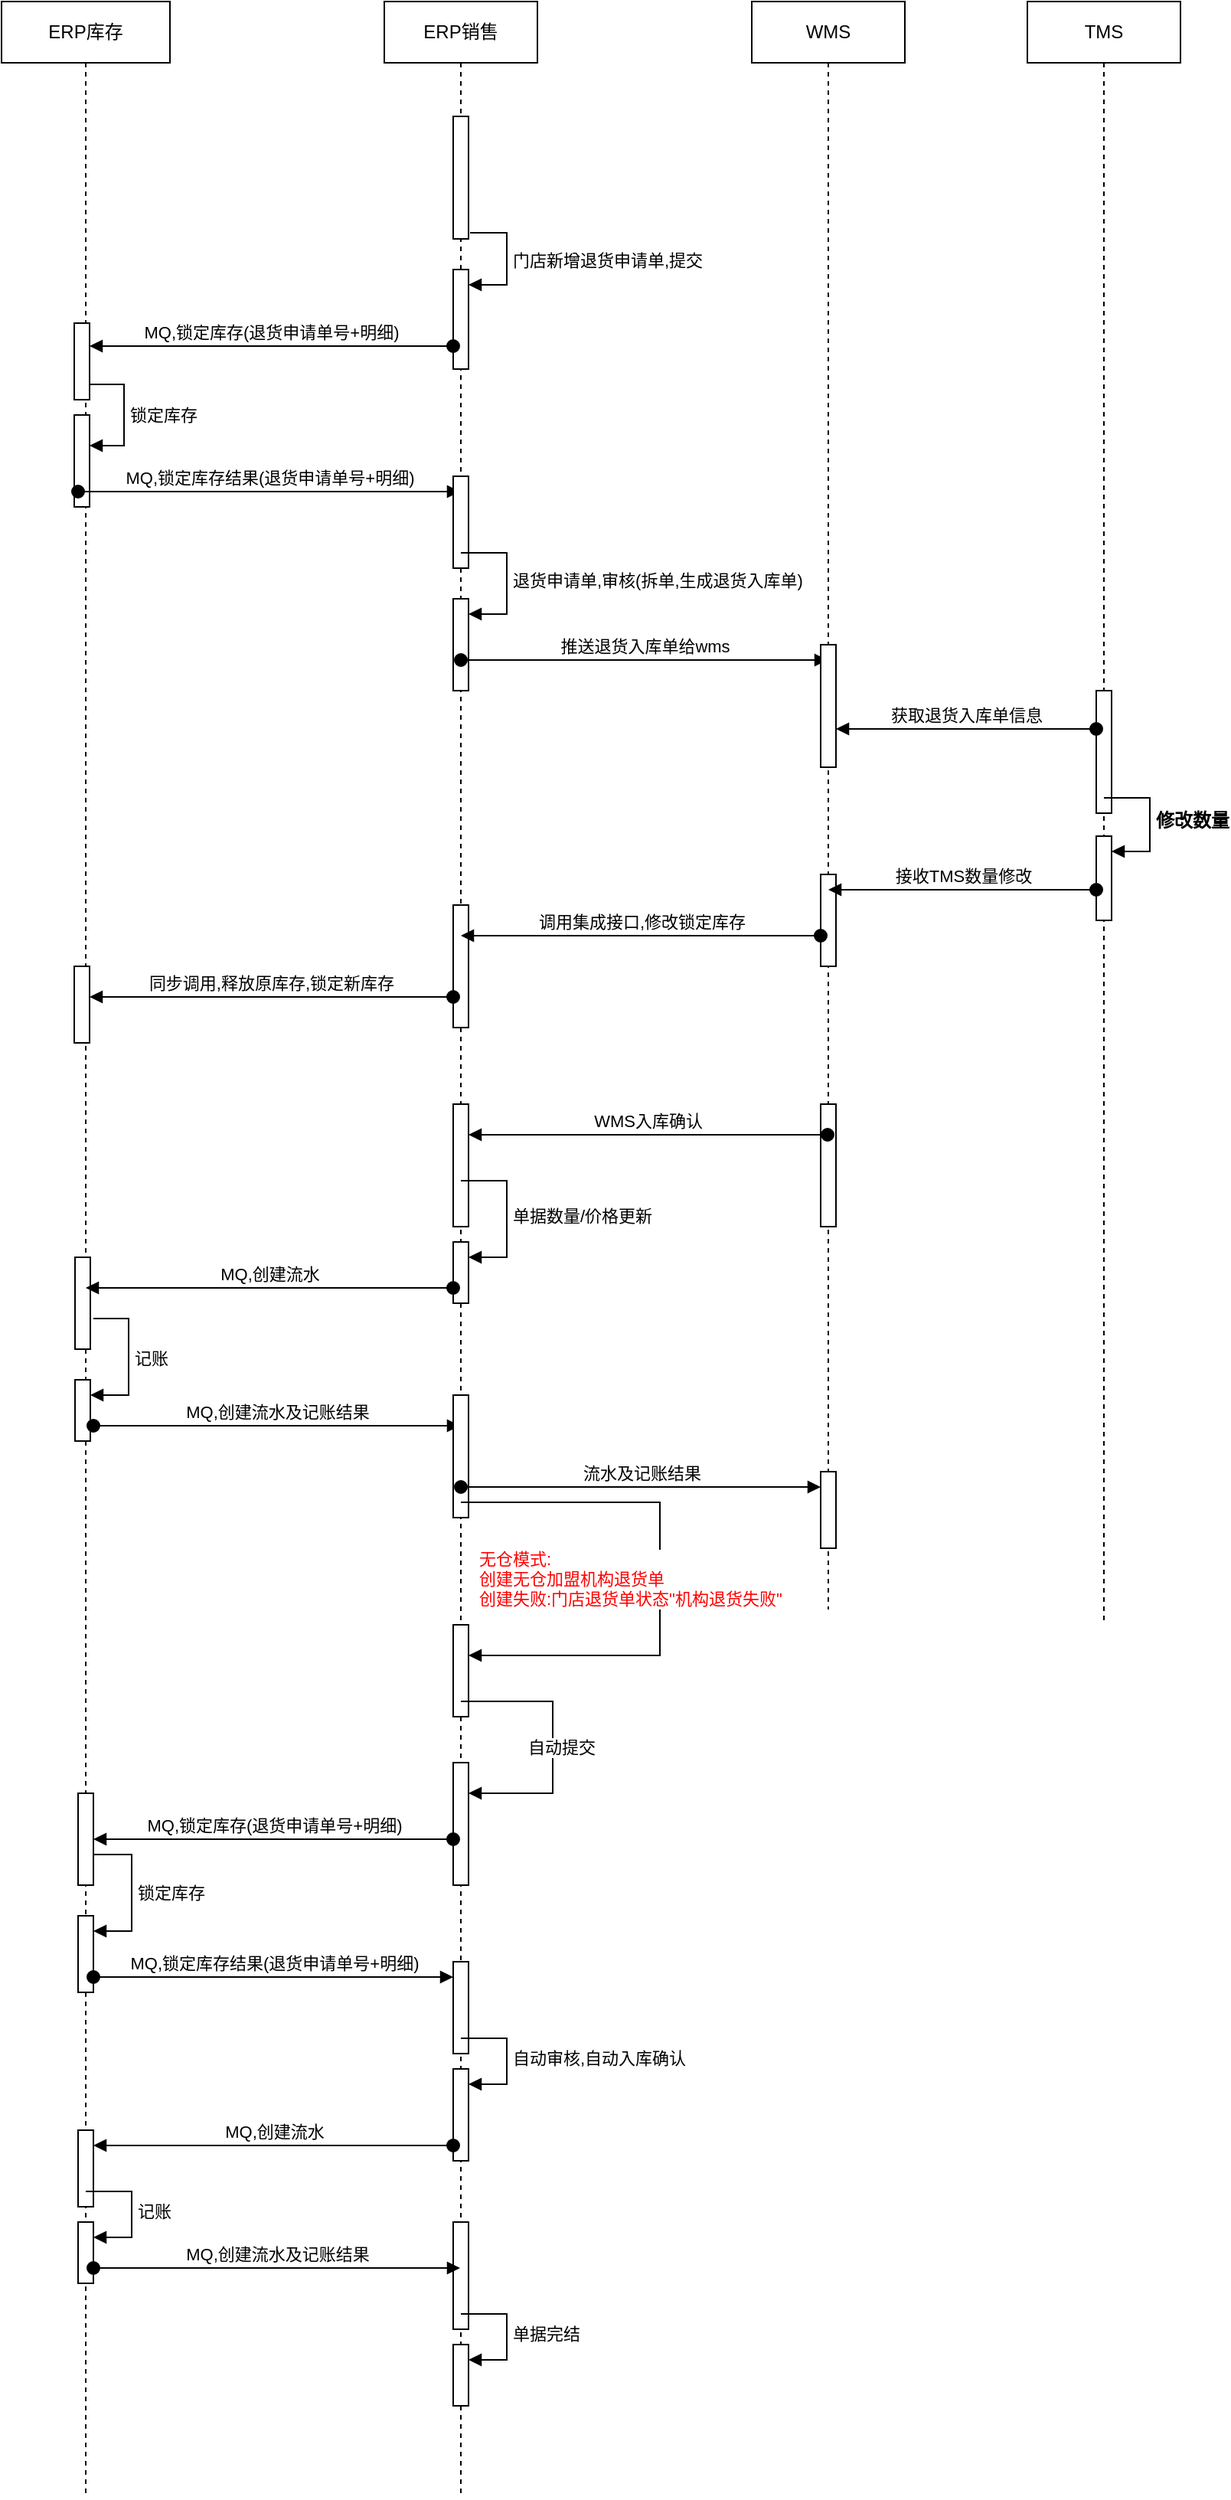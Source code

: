 <mxfile version="21.3.2" type="github">
  <diagram id="prtHgNgQTEPvFCAcTncT" name="Page-1">
    <mxGraphModel dx="2501" dy="756" grid="1" gridSize="10" guides="1" tooltips="1" connect="1" arrows="1" fold="1" page="1" pageScale="1" pageWidth="827" pageHeight="1169" math="0" shadow="0">
      <root>
        <mxCell id="0" />
        <mxCell id="1" parent="0" />
        <mxCell id="2LRA-TsAU7x1MnGm1xn2-22" value="ERP库存" style="shape=umlLifeline;perimeter=lifelinePerimeter;whiteSpace=wrap;html=1;container=1;collapsible=0;recursiveResize=0;outlineConnect=0;" parent="1" vertex="1">
          <mxGeometry x="-810" y="30" width="110" height="1630" as="geometry" />
        </mxCell>
        <mxCell id="2LRA-TsAU7x1MnGm1xn2-34" value="" style="html=1;points=[];perimeter=orthogonalPerimeter;outlineConnect=0;targetShapes=umlLifeline;portConstraint=eastwest;newEdgeStyle={&quot;edgeStyle&quot;:&quot;elbowEdgeStyle&quot;,&quot;elbow&quot;:&quot;vertical&quot;,&quot;curved&quot;:0,&quot;rounded&quot;:0};" parent="2LRA-TsAU7x1MnGm1xn2-22" vertex="1">
          <mxGeometry x="47.5" y="210" width="10" height="50" as="geometry" />
        </mxCell>
        <mxCell id="1s8nKN8N_IV5K6xj3guR-3" value="" style="html=1;points=[];perimeter=orthogonalPerimeter;outlineConnect=0;targetShapes=umlLifeline;portConstraint=eastwest;newEdgeStyle={&quot;edgeStyle&quot;:&quot;elbowEdgeStyle&quot;,&quot;elbow&quot;:&quot;vertical&quot;,&quot;curved&quot;:0,&quot;rounded&quot;:0};" parent="2LRA-TsAU7x1MnGm1xn2-22" vertex="1">
          <mxGeometry x="47.5" y="270" width="10" height="60" as="geometry" />
        </mxCell>
        <mxCell id="1s8nKN8N_IV5K6xj3guR-4" value="锁定库存" style="html=1;align=left;spacingLeft=2;endArrow=block;rounded=0;edgeStyle=orthogonalEdgeStyle;curved=0;rounded=0;" parent="2LRA-TsAU7x1MnGm1xn2-22" source="2LRA-TsAU7x1MnGm1xn2-34" target="1s8nKN8N_IV5K6xj3guR-3" edge="1">
          <mxGeometry relative="1" as="geometry">
            <mxPoint x="50" y="260" as="sourcePoint" />
            <Array as="points">
              <mxPoint x="80" y="250" />
              <mxPoint x="80" y="290" />
            </Array>
          </mxGeometry>
        </mxCell>
        <mxCell id="1s8nKN8N_IV5K6xj3guR-5" value="MQ,锁定库存结果(退货申请单号+明细)" style="html=1;verticalAlign=bottom;startArrow=oval;startFill=1;endArrow=block;startSize=8;edgeStyle=elbowEdgeStyle;elbow=vertical;curved=0;rounded=0;" parent="2LRA-TsAU7x1MnGm1xn2-22" target="2LRA-TsAU7x1MnGm1xn2-23" edge="1">
          <mxGeometry width="60" relative="1" as="geometry">
            <mxPoint x="50" y="320" as="sourcePoint" />
            <mxPoint x="110" y="320" as="targetPoint" />
          </mxGeometry>
        </mxCell>
        <mxCell id="kiLf_85VfcUZ56Lqa5jR-2" value="" style="html=1;points=[];perimeter=orthogonalPerimeter;outlineConnect=0;targetShapes=umlLifeline;portConstraint=eastwest;newEdgeStyle={&quot;edgeStyle&quot;:&quot;elbowEdgeStyle&quot;,&quot;elbow&quot;:&quot;vertical&quot;,&quot;curved&quot;:0,&quot;rounded&quot;:0};" parent="2LRA-TsAU7x1MnGm1xn2-22" vertex="1">
          <mxGeometry x="47.5" y="630" width="10" height="50" as="geometry" />
        </mxCell>
        <mxCell id="kiLf_85VfcUZ56Lqa5jR-9" value="" style="html=1;points=[];perimeter=orthogonalPerimeter;outlineConnect=0;targetShapes=umlLifeline;portConstraint=eastwest;newEdgeStyle={&quot;edgeStyle&quot;:&quot;elbowEdgeStyle&quot;,&quot;elbow&quot;:&quot;vertical&quot;,&quot;curved&quot;:0,&quot;rounded&quot;:0};" parent="2LRA-TsAU7x1MnGm1xn2-22" vertex="1">
          <mxGeometry x="48" y="820" width="10" height="60" as="geometry" />
        </mxCell>
        <mxCell id="kiLf_85VfcUZ56Lqa5jR-11" value="" style="html=1;points=[];perimeter=orthogonalPerimeter;outlineConnect=0;targetShapes=umlLifeline;portConstraint=eastwest;newEdgeStyle={&quot;edgeStyle&quot;:&quot;elbowEdgeStyle&quot;,&quot;elbow&quot;:&quot;vertical&quot;,&quot;curved&quot;:0,&quot;rounded&quot;:0};" parent="2LRA-TsAU7x1MnGm1xn2-22" vertex="1">
          <mxGeometry x="48" y="900" width="10" height="40" as="geometry" />
        </mxCell>
        <mxCell id="kiLf_85VfcUZ56Lqa5jR-12" value="记账" style="html=1;align=left;spacingLeft=2;endArrow=block;rounded=0;edgeStyle=orthogonalEdgeStyle;curved=0;rounded=0;" parent="2LRA-TsAU7x1MnGm1xn2-22" target="kiLf_85VfcUZ56Lqa5jR-11" edge="1">
          <mxGeometry relative="1" as="geometry">
            <mxPoint x="60" y="860" as="sourcePoint" />
            <Array as="points">
              <mxPoint x="83" y="860" />
              <mxPoint x="83" y="910" />
            </Array>
          </mxGeometry>
        </mxCell>
        <mxCell id="kiLf_85VfcUZ56Lqa5jR-14" value="MQ,创建流水及记账结果" style="html=1;verticalAlign=bottom;startArrow=oval;startFill=1;endArrow=block;startSize=8;edgeStyle=elbowEdgeStyle;elbow=vertical;curved=0;rounded=0;" parent="2LRA-TsAU7x1MnGm1xn2-22" target="2LRA-TsAU7x1MnGm1xn2-23" edge="1">
          <mxGeometry width="60" relative="1" as="geometry">
            <mxPoint x="60" y="930" as="sourcePoint" />
            <mxPoint x="120" y="930" as="targetPoint" />
            <Array as="points">
              <mxPoint x="100" y="930" />
            </Array>
          </mxGeometry>
        </mxCell>
        <mxCell id="fuEzcvnG8njI9lDPH7OE-11" value="" style="html=1;points=[];perimeter=orthogonalPerimeter;outlineConnect=0;targetShapes=umlLifeline;portConstraint=eastwest;newEdgeStyle={&quot;edgeStyle&quot;:&quot;elbowEdgeStyle&quot;,&quot;elbow&quot;:&quot;vertical&quot;,&quot;curved&quot;:0,&quot;rounded&quot;:0};" vertex="1" parent="2LRA-TsAU7x1MnGm1xn2-22">
          <mxGeometry x="50" y="1170" width="10" height="60" as="geometry" />
        </mxCell>
        <mxCell id="fuEzcvnG8njI9lDPH7OE-12" value="" style="html=1;points=[];perimeter=orthogonalPerimeter;outlineConnect=0;targetShapes=umlLifeline;portConstraint=eastwest;newEdgeStyle={&quot;edgeStyle&quot;:&quot;elbowEdgeStyle&quot;,&quot;elbow&quot;:&quot;vertical&quot;,&quot;curved&quot;:0,&quot;rounded&quot;:0};" vertex="1" parent="2LRA-TsAU7x1MnGm1xn2-22">
          <mxGeometry x="50" y="1250" width="10" height="50" as="geometry" />
        </mxCell>
        <mxCell id="fuEzcvnG8njI9lDPH7OE-13" value="锁定库存" style="html=1;align=left;spacingLeft=2;endArrow=block;rounded=0;edgeStyle=orthogonalEdgeStyle;curved=0;rounded=0;" edge="1" target="fuEzcvnG8njI9lDPH7OE-12" parent="2LRA-TsAU7x1MnGm1xn2-22" source="fuEzcvnG8njI9lDPH7OE-11">
          <mxGeometry relative="1" as="geometry">
            <mxPoint x="55" y="1230" as="sourcePoint" />
            <Array as="points">
              <mxPoint x="85" y="1210" />
              <mxPoint x="85" y="1260" />
            </Array>
          </mxGeometry>
        </mxCell>
        <mxCell id="fuEzcvnG8njI9lDPH7OE-19" value="" style="html=1;points=[];perimeter=orthogonalPerimeter;outlineConnect=0;targetShapes=umlLifeline;portConstraint=eastwest;newEdgeStyle={&quot;edgeStyle&quot;:&quot;elbowEdgeStyle&quot;,&quot;elbow&quot;:&quot;vertical&quot;,&quot;curved&quot;:0,&quot;rounded&quot;:0};" vertex="1" parent="2LRA-TsAU7x1MnGm1xn2-22">
          <mxGeometry x="50" y="1390" width="10" height="50" as="geometry" />
        </mxCell>
        <mxCell id="fuEzcvnG8njI9lDPH7OE-21" value="" style="html=1;points=[];perimeter=orthogonalPerimeter;outlineConnect=0;targetShapes=umlLifeline;portConstraint=eastwest;newEdgeStyle={&quot;edgeStyle&quot;:&quot;elbowEdgeStyle&quot;,&quot;elbow&quot;:&quot;vertical&quot;,&quot;curved&quot;:0,&quot;rounded&quot;:0};" vertex="1" parent="2LRA-TsAU7x1MnGm1xn2-22">
          <mxGeometry x="50" y="1450" width="10" height="40" as="geometry" />
        </mxCell>
        <mxCell id="fuEzcvnG8njI9lDPH7OE-22" value="记账" style="html=1;align=left;spacingLeft=2;endArrow=block;rounded=0;edgeStyle=orthogonalEdgeStyle;curved=0;rounded=0;" edge="1" target="fuEzcvnG8njI9lDPH7OE-21" parent="2LRA-TsAU7x1MnGm1xn2-22">
          <mxGeometry relative="1" as="geometry">
            <mxPoint x="55" y="1430" as="sourcePoint" />
            <Array as="points">
              <mxPoint x="85" y="1460" />
            </Array>
          </mxGeometry>
        </mxCell>
        <mxCell id="2LRA-TsAU7x1MnGm1xn2-23" value="ERP销售" style="shape=umlLifeline;perimeter=lifelinePerimeter;whiteSpace=wrap;html=1;container=1;collapsible=0;recursiveResize=0;outlineConnect=0;" parent="1" vertex="1">
          <mxGeometry x="-560" y="30" width="100" height="1630" as="geometry" />
        </mxCell>
        <mxCell id="2LRA-TsAU7x1MnGm1xn2-37" value="" style="html=1;points=[];perimeter=orthogonalPerimeter;outlineConnect=0;targetShapes=umlLifeline;portConstraint=eastwest;newEdgeStyle={&quot;edgeStyle&quot;:&quot;elbowEdgeStyle&quot;,&quot;elbow&quot;:&quot;vertical&quot;,&quot;curved&quot;:0,&quot;rounded&quot;:0};" parent="2LRA-TsAU7x1MnGm1xn2-23" vertex="1">
          <mxGeometry x="45" y="75" width="10" height="80" as="geometry" />
        </mxCell>
        <mxCell id="2LRA-TsAU7x1MnGm1xn2-41" value="" style="html=1;points=[];perimeter=orthogonalPerimeter;outlineConnect=0;targetShapes=umlLifeline;portConstraint=eastwest;newEdgeStyle={&quot;edgeStyle&quot;:&quot;elbowEdgeStyle&quot;,&quot;elbow&quot;:&quot;vertical&quot;,&quot;curved&quot;:0,&quot;rounded&quot;:0};" parent="2LRA-TsAU7x1MnGm1xn2-23" vertex="1">
          <mxGeometry x="45" y="175" width="10" height="65" as="geometry" />
        </mxCell>
        <mxCell id="2LRA-TsAU7x1MnGm1xn2-42" value="门店新增退货申请单,提交" style="html=1;align=left;spacingLeft=2;endArrow=block;rounded=0;edgeStyle=orthogonalEdgeStyle;curved=0;rounded=0;exitX=1.1;exitY=0.95;exitDx=0;exitDy=0;exitPerimeter=0;" parent="2LRA-TsAU7x1MnGm1xn2-23" source="2LRA-TsAU7x1MnGm1xn2-37" target="2LRA-TsAU7x1MnGm1xn2-41" edge="1">
          <mxGeometry x="0.012" relative="1" as="geometry">
            <mxPoint x="50" y="155" as="sourcePoint" />
            <Array as="points">
              <mxPoint x="80" y="151" />
              <mxPoint x="80" y="185" />
            </Array>
            <mxPoint as="offset" />
          </mxGeometry>
        </mxCell>
        <mxCell id="2LRA-TsAU7x1MnGm1xn2-75" value="" style="html=1;points=[];perimeter=orthogonalPerimeter;outlineConnect=0;targetShapes=umlLifeline;portConstraint=eastwest;newEdgeStyle={&quot;edgeStyle&quot;:&quot;elbowEdgeStyle&quot;,&quot;elbow&quot;:&quot;vertical&quot;,&quot;curved&quot;:0,&quot;rounded&quot;:0};" parent="2LRA-TsAU7x1MnGm1xn2-23" vertex="1">
          <mxGeometry x="45" y="310" width="10" height="60" as="geometry" />
        </mxCell>
        <mxCell id="1s8nKN8N_IV5K6xj3guR-6" value="" style="html=1;points=[];perimeter=orthogonalPerimeter;outlineConnect=0;targetShapes=umlLifeline;portConstraint=eastwest;newEdgeStyle={&quot;edgeStyle&quot;:&quot;elbowEdgeStyle&quot;,&quot;elbow&quot;:&quot;vertical&quot;,&quot;curved&quot;:0,&quot;rounded&quot;:0};" parent="2LRA-TsAU7x1MnGm1xn2-23" vertex="1">
          <mxGeometry x="45" y="390" width="10" height="60" as="geometry" />
        </mxCell>
        <mxCell id="1s8nKN8N_IV5K6xj3guR-7" value="退货申请单,审核(拆单,生成退货入库单)" style="html=1;align=left;spacingLeft=2;endArrow=block;rounded=0;edgeStyle=orthogonalEdgeStyle;curved=0;rounded=0;" parent="2LRA-TsAU7x1MnGm1xn2-23" target="1s8nKN8N_IV5K6xj3guR-6" edge="1">
          <mxGeometry relative="1" as="geometry">
            <mxPoint x="50" y="360" as="sourcePoint" />
            <Array as="points">
              <mxPoint x="80" y="360" />
              <mxPoint x="80" y="400" />
            </Array>
          </mxGeometry>
        </mxCell>
        <mxCell id="1s8nKN8N_IV5K6xj3guR-9" value="推送退货入库单给wms" style="html=1;verticalAlign=bottom;startArrow=oval;startFill=1;endArrow=block;startSize=8;edgeStyle=elbowEdgeStyle;elbow=vertical;curved=0;rounded=0;" parent="2LRA-TsAU7x1MnGm1xn2-23" target="2LRA-TsAU7x1MnGm1xn2-24" edge="1">
          <mxGeometry width="60" relative="1" as="geometry">
            <mxPoint x="50" y="430" as="sourcePoint" />
            <mxPoint x="110" y="430" as="targetPoint" />
          </mxGeometry>
        </mxCell>
        <mxCell id="1s8nKN8N_IV5K6xj3guR-17" value="" style="html=1;points=[];perimeter=orthogonalPerimeter;outlineConnect=0;targetShapes=umlLifeline;portConstraint=eastwest;newEdgeStyle={&quot;edgeStyle&quot;:&quot;elbowEdgeStyle&quot;,&quot;elbow&quot;:&quot;vertical&quot;,&quot;curved&quot;:0,&quot;rounded&quot;:0};" parent="2LRA-TsAU7x1MnGm1xn2-23" vertex="1">
          <mxGeometry x="45" y="590" width="10" height="80" as="geometry" />
        </mxCell>
        <mxCell id="kiLf_85VfcUZ56Lqa5jR-5" value="" style="html=1;points=[];perimeter=orthogonalPerimeter;outlineConnect=0;targetShapes=umlLifeline;portConstraint=eastwest;newEdgeStyle={&quot;edgeStyle&quot;:&quot;elbowEdgeStyle&quot;,&quot;elbow&quot;:&quot;vertical&quot;,&quot;curved&quot;:0,&quot;rounded&quot;:0};" parent="2LRA-TsAU7x1MnGm1xn2-23" vertex="1">
          <mxGeometry x="45" y="720" width="10" height="80" as="geometry" />
        </mxCell>
        <mxCell id="kiLf_85VfcUZ56Lqa5jR-7" value="" style="html=1;points=[];perimeter=orthogonalPerimeter;outlineConnect=0;targetShapes=umlLifeline;portConstraint=eastwest;newEdgeStyle={&quot;edgeStyle&quot;:&quot;elbowEdgeStyle&quot;,&quot;elbow&quot;:&quot;vertical&quot;,&quot;curved&quot;:0,&quot;rounded&quot;:0};" parent="2LRA-TsAU7x1MnGm1xn2-23" vertex="1">
          <mxGeometry x="45" y="810" width="10" height="40" as="geometry" />
        </mxCell>
        <mxCell id="kiLf_85VfcUZ56Lqa5jR-8" value="单据数量/价格更新" style="html=1;align=left;spacingLeft=2;endArrow=block;rounded=0;edgeStyle=orthogonalEdgeStyle;curved=0;rounded=0;" parent="2LRA-TsAU7x1MnGm1xn2-23" target="kiLf_85VfcUZ56Lqa5jR-7" edge="1">
          <mxGeometry relative="1" as="geometry">
            <mxPoint x="50" y="770" as="sourcePoint" />
            <Array as="points">
              <mxPoint x="50" y="770" />
              <mxPoint x="80" y="770" />
              <mxPoint x="80" y="820" />
            </Array>
          </mxGeometry>
        </mxCell>
        <mxCell id="kiLf_85VfcUZ56Lqa5jR-13" value="" style="html=1;points=[];perimeter=orthogonalPerimeter;outlineConnect=0;targetShapes=umlLifeline;portConstraint=eastwest;newEdgeStyle={&quot;edgeStyle&quot;:&quot;elbowEdgeStyle&quot;,&quot;elbow&quot;:&quot;vertical&quot;,&quot;curved&quot;:0,&quot;rounded&quot;:0};" parent="2LRA-TsAU7x1MnGm1xn2-23" vertex="1">
          <mxGeometry x="45" y="910" width="10" height="80" as="geometry" />
        </mxCell>
        <mxCell id="fuEzcvnG8njI9lDPH7OE-1" value="" style="html=1;points=[];perimeter=orthogonalPerimeter;outlineConnect=0;targetShapes=umlLifeline;portConstraint=eastwest;newEdgeStyle={&quot;edgeStyle&quot;:&quot;elbowEdgeStyle&quot;,&quot;elbow&quot;:&quot;vertical&quot;,&quot;curved&quot;:0,&quot;rounded&quot;:0};" vertex="1" parent="2LRA-TsAU7x1MnGm1xn2-23">
          <mxGeometry x="45" y="1060" width="10" height="60" as="geometry" />
        </mxCell>
        <mxCell id="fuEzcvnG8njI9lDPH7OE-2" value="" style="html=1;align=left;spacingLeft=2;endArrow=block;rounded=0;edgeStyle=orthogonalEdgeStyle;curved=0;rounded=0;" edge="1" target="fuEzcvnG8njI9lDPH7OE-1" parent="2LRA-TsAU7x1MnGm1xn2-23">
          <mxGeometry relative="1" as="geometry">
            <mxPoint x="50" y="980" as="sourcePoint" />
            <Array as="points">
              <mxPoint x="180" y="980" />
              <mxPoint x="180" y="1080" />
            </Array>
          </mxGeometry>
        </mxCell>
        <mxCell id="fuEzcvnG8njI9lDPH7OE-3" value="&lt;div style=&quot;&quot;&gt;&lt;font color=&quot;#ff0000&quot;&gt;无仓模式:&lt;/font&gt;&lt;/div&gt;&lt;div style=&quot;&quot;&gt;&lt;font color=&quot;#ff0000&quot;&gt;创建无仓加盟机构退货单&lt;/font&gt;&lt;/div&gt;&lt;div style=&quot;&quot;&gt;&lt;font color=&quot;#ff0000&quot;&gt;创建失败:门店退货单状态&quot;机构退货失败&quot;&lt;/font&gt;&lt;/div&gt;" style="edgeLabel;html=1;align=left;verticalAlign=middle;resizable=0;points=[];" vertex="1" connectable="0" parent="fuEzcvnG8njI9lDPH7OE-2">
          <mxGeometry x="0.277" y="1" relative="1" as="geometry">
            <mxPoint x="-121" y="-47" as="offset" />
          </mxGeometry>
        </mxCell>
        <mxCell id="fuEzcvnG8njI9lDPH7OE-4" value="" style="html=1;points=[];perimeter=orthogonalPerimeter;outlineConnect=0;targetShapes=umlLifeline;portConstraint=eastwest;newEdgeStyle={&quot;edgeStyle&quot;:&quot;elbowEdgeStyle&quot;,&quot;elbow&quot;:&quot;vertical&quot;,&quot;curved&quot;:0,&quot;rounded&quot;:0};" vertex="1" parent="2LRA-TsAU7x1MnGm1xn2-23">
          <mxGeometry x="45" y="1150" width="10" height="80" as="geometry" />
        </mxCell>
        <mxCell id="fuEzcvnG8njI9lDPH7OE-5" value="自动提交" style="html=1;align=left;spacingLeft=2;endArrow=block;rounded=0;edgeStyle=orthogonalEdgeStyle;curved=0;rounded=0;" edge="1" target="fuEzcvnG8njI9lDPH7OE-4" parent="2LRA-TsAU7x1MnGm1xn2-23">
          <mxGeometry x="0.028" y="-20" relative="1" as="geometry">
            <mxPoint x="50" y="1110" as="sourcePoint" />
            <Array as="points">
              <mxPoint x="110" y="1110" />
              <mxPoint x="110" y="1170" />
            </Array>
            <mxPoint as="offset" />
          </mxGeometry>
        </mxCell>
        <mxCell id="fuEzcvnG8njI9lDPH7OE-15" value="" style="html=1;points=[];perimeter=orthogonalPerimeter;outlineConnect=0;targetShapes=umlLifeline;portConstraint=eastwest;newEdgeStyle={&quot;edgeStyle&quot;:&quot;elbowEdgeStyle&quot;,&quot;elbow&quot;:&quot;vertical&quot;,&quot;curved&quot;:0,&quot;rounded&quot;:0};" vertex="1" parent="2LRA-TsAU7x1MnGm1xn2-23">
          <mxGeometry x="45" y="1280" width="10" height="60" as="geometry" />
        </mxCell>
        <mxCell id="fuEzcvnG8njI9lDPH7OE-17" value="" style="html=1;points=[];perimeter=orthogonalPerimeter;outlineConnect=0;targetShapes=umlLifeline;portConstraint=eastwest;newEdgeStyle={&quot;edgeStyle&quot;:&quot;elbowEdgeStyle&quot;,&quot;elbow&quot;:&quot;vertical&quot;,&quot;curved&quot;:0,&quot;rounded&quot;:0};" vertex="1" parent="2LRA-TsAU7x1MnGm1xn2-23">
          <mxGeometry x="45" y="1350" width="10" height="60" as="geometry" />
        </mxCell>
        <mxCell id="fuEzcvnG8njI9lDPH7OE-18" value="自动审核,自动入库确认" style="html=1;align=left;spacingLeft=2;endArrow=block;rounded=0;edgeStyle=orthogonalEdgeStyle;curved=0;rounded=0;" edge="1" target="fuEzcvnG8njI9lDPH7OE-17" parent="2LRA-TsAU7x1MnGm1xn2-23">
          <mxGeometry relative="1" as="geometry">
            <mxPoint x="50" y="1330" as="sourcePoint" />
            <Array as="points">
              <mxPoint x="80" y="1360" />
            </Array>
          </mxGeometry>
        </mxCell>
        <mxCell id="fuEzcvnG8njI9lDPH7OE-23" value="" style="html=1;points=[];perimeter=orthogonalPerimeter;outlineConnect=0;targetShapes=umlLifeline;portConstraint=eastwest;newEdgeStyle={&quot;edgeStyle&quot;:&quot;elbowEdgeStyle&quot;,&quot;elbow&quot;:&quot;vertical&quot;,&quot;curved&quot;:0,&quot;rounded&quot;:0};" vertex="1" parent="2LRA-TsAU7x1MnGm1xn2-23">
          <mxGeometry x="45" y="1450" width="10" height="70" as="geometry" />
        </mxCell>
        <mxCell id="fuEzcvnG8njI9lDPH7OE-25" value="" style="html=1;points=[];perimeter=orthogonalPerimeter;outlineConnect=0;targetShapes=umlLifeline;portConstraint=eastwest;newEdgeStyle={&quot;edgeStyle&quot;:&quot;elbowEdgeStyle&quot;,&quot;elbow&quot;:&quot;vertical&quot;,&quot;curved&quot;:0,&quot;rounded&quot;:0};" vertex="1" parent="2LRA-TsAU7x1MnGm1xn2-23">
          <mxGeometry x="45" y="1530" width="10" height="40" as="geometry" />
        </mxCell>
        <mxCell id="fuEzcvnG8njI9lDPH7OE-26" value="单据完结" style="html=1;align=left;spacingLeft=2;endArrow=block;rounded=0;edgeStyle=orthogonalEdgeStyle;curved=0;rounded=0;" edge="1" target="fuEzcvnG8njI9lDPH7OE-25" parent="2LRA-TsAU7x1MnGm1xn2-23">
          <mxGeometry relative="1" as="geometry">
            <mxPoint x="50" y="1510" as="sourcePoint" />
            <Array as="points">
              <mxPoint x="80" y="1540" />
            </Array>
          </mxGeometry>
        </mxCell>
        <mxCell id="2LRA-TsAU7x1MnGm1xn2-24" value="WMS" style="shape=umlLifeline;perimeter=lifelinePerimeter;whiteSpace=wrap;html=1;container=1;collapsible=0;recursiveResize=0;outlineConnect=0;" parent="1" vertex="1">
          <mxGeometry x="-320" y="30" width="100" height="1050" as="geometry" />
        </mxCell>
        <mxCell id="1s8nKN8N_IV5K6xj3guR-8" value="" style="html=1;points=[];perimeter=orthogonalPerimeter;outlineConnect=0;targetShapes=umlLifeline;portConstraint=eastwest;newEdgeStyle={&quot;edgeStyle&quot;:&quot;elbowEdgeStyle&quot;,&quot;elbow&quot;:&quot;vertical&quot;,&quot;curved&quot;:0,&quot;rounded&quot;:0};" parent="2LRA-TsAU7x1MnGm1xn2-24" vertex="1">
          <mxGeometry x="45" y="420" width="10" height="80" as="geometry" />
        </mxCell>
        <mxCell id="1s8nKN8N_IV5K6xj3guR-15" value="" style="html=1;points=[];perimeter=orthogonalPerimeter;outlineConnect=0;targetShapes=umlLifeline;portConstraint=eastwest;newEdgeStyle={&quot;edgeStyle&quot;:&quot;elbowEdgeStyle&quot;,&quot;elbow&quot;:&quot;vertical&quot;,&quot;curved&quot;:0,&quot;rounded&quot;:0};" parent="2LRA-TsAU7x1MnGm1xn2-24" vertex="1">
          <mxGeometry x="45" y="570" width="10" height="60" as="geometry" />
        </mxCell>
        <mxCell id="kiLf_85VfcUZ56Lqa5jR-4" value="" style="html=1;points=[];perimeter=orthogonalPerimeter;outlineConnect=0;targetShapes=umlLifeline;portConstraint=eastwest;newEdgeStyle={&quot;edgeStyle&quot;:&quot;elbowEdgeStyle&quot;,&quot;elbow&quot;:&quot;vertical&quot;,&quot;curved&quot;:0,&quot;rounded&quot;:0};" parent="2LRA-TsAU7x1MnGm1xn2-24" vertex="1">
          <mxGeometry x="45" y="720" width="10" height="80" as="geometry" />
        </mxCell>
        <mxCell id="kiLf_85VfcUZ56Lqa5jR-15" value="" style="html=1;points=[];perimeter=orthogonalPerimeter;outlineConnect=0;targetShapes=umlLifeline;portConstraint=eastwest;newEdgeStyle={&quot;edgeStyle&quot;:&quot;elbowEdgeStyle&quot;,&quot;elbow&quot;:&quot;vertical&quot;,&quot;curved&quot;:0,&quot;rounded&quot;:0};" parent="2LRA-TsAU7x1MnGm1xn2-24" vertex="1">
          <mxGeometry x="45" y="960" width="10" height="50" as="geometry" />
        </mxCell>
        <mxCell id="2LRA-TsAU7x1MnGm1xn2-32" value="TMS" style="shape=umlLifeline;perimeter=lifelinePerimeter;whiteSpace=wrap;html=1;container=1;collapsible=0;recursiveResize=0;outlineConnect=0;" parent="1" vertex="1">
          <mxGeometry x="-140" y="30" width="100" height="1060" as="geometry" />
        </mxCell>
        <mxCell id="1s8nKN8N_IV5K6xj3guR-10" value="" style="html=1;points=[];perimeter=orthogonalPerimeter;outlineConnect=0;targetShapes=umlLifeline;portConstraint=eastwest;newEdgeStyle={&quot;edgeStyle&quot;:&quot;elbowEdgeStyle&quot;,&quot;elbow&quot;:&quot;vertical&quot;,&quot;curved&quot;:0,&quot;rounded&quot;:0};" parent="2LRA-TsAU7x1MnGm1xn2-32" vertex="1">
          <mxGeometry x="45" y="450" width="10" height="80" as="geometry" />
        </mxCell>
        <mxCell id="1s8nKN8N_IV5K6xj3guR-13" value="" style="html=1;points=[];perimeter=orthogonalPerimeter;outlineConnect=0;targetShapes=umlLifeline;portConstraint=eastwest;newEdgeStyle={&quot;edgeStyle&quot;:&quot;elbowEdgeStyle&quot;,&quot;elbow&quot;:&quot;vertical&quot;,&quot;curved&quot;:0,&quot;rounded&quot;:0};" parent="2LRA-TsAU7x1MnGm1xn2-32" vertex="1">
          <mxGeometry x="45" y="545" width="10" height="55" as="geometry" />
        </mxCell>
        <mxCell id="1s8nKN8N_IV5K6xj3guR-14" value="&lt;b&gt;&lt;font style=&quot;font-size: 12px;&quot;&gt;修改数量&lt;/font&gt;&lt;/b&gt;" style="html=1;align=left;spacingLeft=2;endArrow=block;rounded=0;edgeStyle=orthogonalEdgeStyle;curved=0;rounded=0;" parent="2LRA-TsAU7x1MnGm1xn2-32" target="1s8nKN8N_IV5K6xj3guR-13" edge="1">
          <mxGeometry relative="1" as="geometry">
            <mxPoint x="50" y="520" as="sourcePoint" />
            <Array as="points">
              <mxPoint x="80" y="555" />
            </Array>
          </mxGeometry>
        </mxCell>
        <mxCell id="1s8nKN8N_IV5K6xj3guR-1" value="MQ,锁定库存(退货申请单号+明细)" style="html=1;verticalAlign=bottom;startArrow=oval;startFill=1;endArrow=block;startSize=8;edgeStyle=elbowEdgeStyle;elbow=vertical;curved=0;rounded=0;" parent="1" source="2LRA-TsAU7x1MnGm1xn2-41" target="2LRA-TsAU7x1MnGm1xn2-34" edge="1">
          <mxGeometry width="60" relative="1" as="geometry">
            <mxPoint x="-670" y="290" as="sourcePoint" />
            <mxPoint x="-610" y="290" as="targetPoint" />
          </mxGeometry>
        </mxCell>
        <mxCell id="1s8nKN8N_IV5K6xj3guR-11" value="获取退货入库单信息" style="html=1;verticalAlign=bottom;startArrow=oval;startFill=1;endArrow=block;startSize=8;edgeStyle=elbowEdgeStyle;elbow=vertical;curved=0;rounded=0;" parent="1" source="1s8nKN8N_IV5K6xj3guR-10" target="1s8nKN8N_IV5K6xj3guR-8" edge="1">
          <mxGeometry width="60" relative="1" as="geometry">
            <mxPoint x="-110" y="580" as="sourcePoint" />
            <mxPoint x="-50" y="580" as="targetPoint" />
          </mxGeometry>
        </mxCell>
        <mxCell id="1s8nKN8N_IV5K6xj3guR-16" value="接收TMS数量修改" style="html=1;verticalAlign=bottom;startArrow=oval;startFill=1;endArrow=block;startSize=8;edgeStyle=elbowEdgeStyle;elbow=vertical;curved=0;rounded=0;" parent="1" source="1s8nKN8N_IV5K6xj3guR-13" target="2LRA-TsAU7x1MnGm1xn2-24" edge="1">
          <mxGeometry width="60" relative="1" as="geometry">
            <mxPoint x="-10" y="610" as="sourcePoint" />
            <mxPoint x="-60" y="700" as="targetPoint" />
            <Array as="points">
              <mxPoint x="-100" y="610" />
            </Array>
          </mxGeometry>
        </mxCell>
        <mxCell id="kiLf_85VfcUZ56Lqa5jR-1" value="调用集成接口,修改锁定库存" style="html=1;verticalAlign=bottom;startArrow=oval;startFill=1;endArrow=block;startSize=8;edgeStyle=elbowEdgeStyle;elbow=vertical;curved=0;rounded=0;" parent="1" source="1s8nKN8N_IV5K6xj3guR-15" target="2LRA-TsAU7x1MnGm1xn2-23" edge="1">
          <mxGeometry width="60" relative="1" as="geometry">
            <mxPoint x="-370" y="760" as="sourcePoint" />
            <mxPoint x="-310" y="760" as="targetPoint" />
            <Array as="points">
              <mxPoint x="-320" y="640" />
            </Array>
          </mxGeometry>
        </mxCell>
        <mxCell id="kiLf_85VfcUZ56Lqa5jR-3" value="同步调用,释放原库存,锁定新库存" style="html=1;verticalAlign=bottom;startArrow=oval;startFill=1;endArrow=block;startSize=8;edgeStyle=elbowEdgeStyle;elbow=vertical;curved=0;rounded=0;" parent="1" source="1s8nKN8N_IV5K6xj3guR-17" target="kiLf_85VfcUZ56Lqa5jR-2" edge="1">
          <mxGeometry width="60" relative="1" as="geometry">
            <mxPoint x="-650" y="770" as="sourcePoint" />
            <mxPoint x="-590" y="770" as="targetPoint" />
            <Array as="points">
              <mxPoint x="-650" y="680" />
              <mxPoint x="-660" y="710" />
            </Array>
          </mxGeometry>
        </mxCell>
        <mxCell id="kiLf_85VfcUZ56Lqa5jR-6" value="WMS入库确认" style="html=1;verticalAlign=bottom;startArrow=oval;startFill=1;endArrow=block;startSize=8;edgeStyle=elbowEdgeStyle;elbow=vertical;curved=0;rounded=0;" parent="1" source="2LRA-TsAU7x1MnGm1xn2-24" target="kiLf_85VfcUZ56Lqa5jR-5" edge="1">
          <mxGeometry width="60" relative="1" as="geometry">
            <mxPoint x="-400" y="850" as="sourcePoint" />
            <mxPoint x="-340" y="850" as="targetPoint" />
            <Array as="points">
              <mxPoint x="-460" y="770" />
            </Array>
          </mxGeometry>
        </mxCell>
        <mxCell id="kiLf_85VfcUZ56Lqa5jR-10" value="MQ,创建流水" style="html=1;verticalAlign=bottom;startArrow=oval;startFill=1;endArrow=block;startSize=8;edgeStyle=elbowEdgeStyle;elbow=vertical;curved=0;rounded=0;" parent="1" source="kiLf_85VfcUZ56Lqa5jR-7" target="2LRA-TsAU7x1MnGm1xn2-22" edge="1">
          <mxGeometry width="60" relative="1" as="geometry">
            <mxPoint x="-630" y="940" as="sourcePoint" />
            <mxPoint x="-570" y="940" as="targetPoint" />
            <Array as="points">
              <mxPoint x="-620" y="870" />
            </Array>
          </mxGeometry>
        </mxCell>
        <mxCell id="kiLf_85VfcUZ56Lqa5jR-16" value="流水及记账结果" style="html=1;verticalAlign=bottom;startArrow=oval;startFill=1;endArrow=block;startSize=8;edgeStyle=elbowEdgeStyle;elbow=vertical;curved=0;rounded=0;" parent="1" source="2LRA-TsAU7x1MnGm1xn2-23" target="kiLf_85VfcUZ56Lqa5jR-15" edge="1">
          <mxGeometry width="60" relative="1" as="geometry">
            <mxPoint x="-400" y="1010" as="sourcePoint" />
            <mxPoint x="-340" y="1010" as="targetPoint" />
            <Array as="points">
              <mxPoint x="-380" y="1000" />
            </Array>
          </mxGeometry>
        </mxCell>
        <mxCell id="fuEzcvnG8njI9lDPH7OE-14" value="MQ,锁定库存(退货申请单号+明细)" style="html=1;verticalAlign=bottom;startArrow=oval;startFill=1;endArrow=block;startSize=8;edgeStyle=elbowEdgeStyle;elbow=vertical;curved=0;rounded=0;" edge="1" parent="1" source="fuEzcvnG8njI9lDPH7OE-4" target="fuEzcvnG8njI9lDPH7OE-11">
          <mxGeometry width="60" relative="1" as="geometry">
            <mxPoint x="-620" y="1300" as="sourcePoint" />
            <mxPoint x="-560" y="1300" as="targetPoint" />
          </mxGeometry>
        </mxCell>
        <mxCell id="fuEzcvnG8njI9lDPH7OE-16" value="MQ,锁定库存结果(退货申请单号+明细)" style="html=1;verticalAlign=bottom;startArrow=oval;startFill=1;endArrow=block;startSize=8;edgeStyle=elbowEdgeStyle;elbow=vertical;curved=0;rounded=0;" edge="1" parent="1" source="fuEzcvnG8njI9lDPH7OE-12" target="fuEzcvnG8njI9lDPH7OE-15">
          <mxGeometry width="60" relative="1" as="geometry">
            <mxPoint x="-710" y="1320" as="sourcePoint" />
            <mxPoint x="-650" y="1320" as="targetPoint" />
          </mxGeometry>
        </mxCell>
        <mxCell id="fuEzcvnG8njI9lDPH7OE-20" value="MQ,创建流水" style="html=1;verticalAlign=bottom;startArrow=oval;startFill=1;endArrow=block;startSize=8;edgeStyle=elbowEdgeStyle;elbow=vertical;curved=0;rounded=0;" edge="1" parent="1" source="fuEzcvnG8njI9lDPH7OE-17" target="fuEzcvnG8njI9lDPH7OE-19">
          <mxGeometry width="60" relative="1" as="geometry">
            <mxPoint x="-600" y="1510" as="sourcePoint" />
            <mxPoint x="-540" y="1510" as="targetPoint" />
          </mxGeometry>
        </mxCell>
        <mxCell id="fuEzcvnG8njI9lDPH7OE-24" value="MQ,创建流水及记账结果" style="html=1;verticalAlign=bottom;startArrow=oval;startFill=1;endArrow=block;startSize=8;edgeStyle=elbowEdgeStyle;elbow=vertical;curved=0;rounded=0;" edge="1" parent="1" source="fuEzcvnG8njI9lDPH7OE-21" target="2LRA-TsAU7x1MnGm1xn2-23">
          <mxGeometry width="60" relative="1" as="geometry">
            <mxPoint x="-660" y="1570" as="sourcePoint" />
            <mxPoint x="-600" y="1570" as="targetPoint" />
            <Array as="points">
              <mxPoint x="-610" y="1510" />
            </Array>
          </mxGeometry>
        </mxCell>
      </root>
    </mxGraphModel>
  </diagram>
</mxfile>

